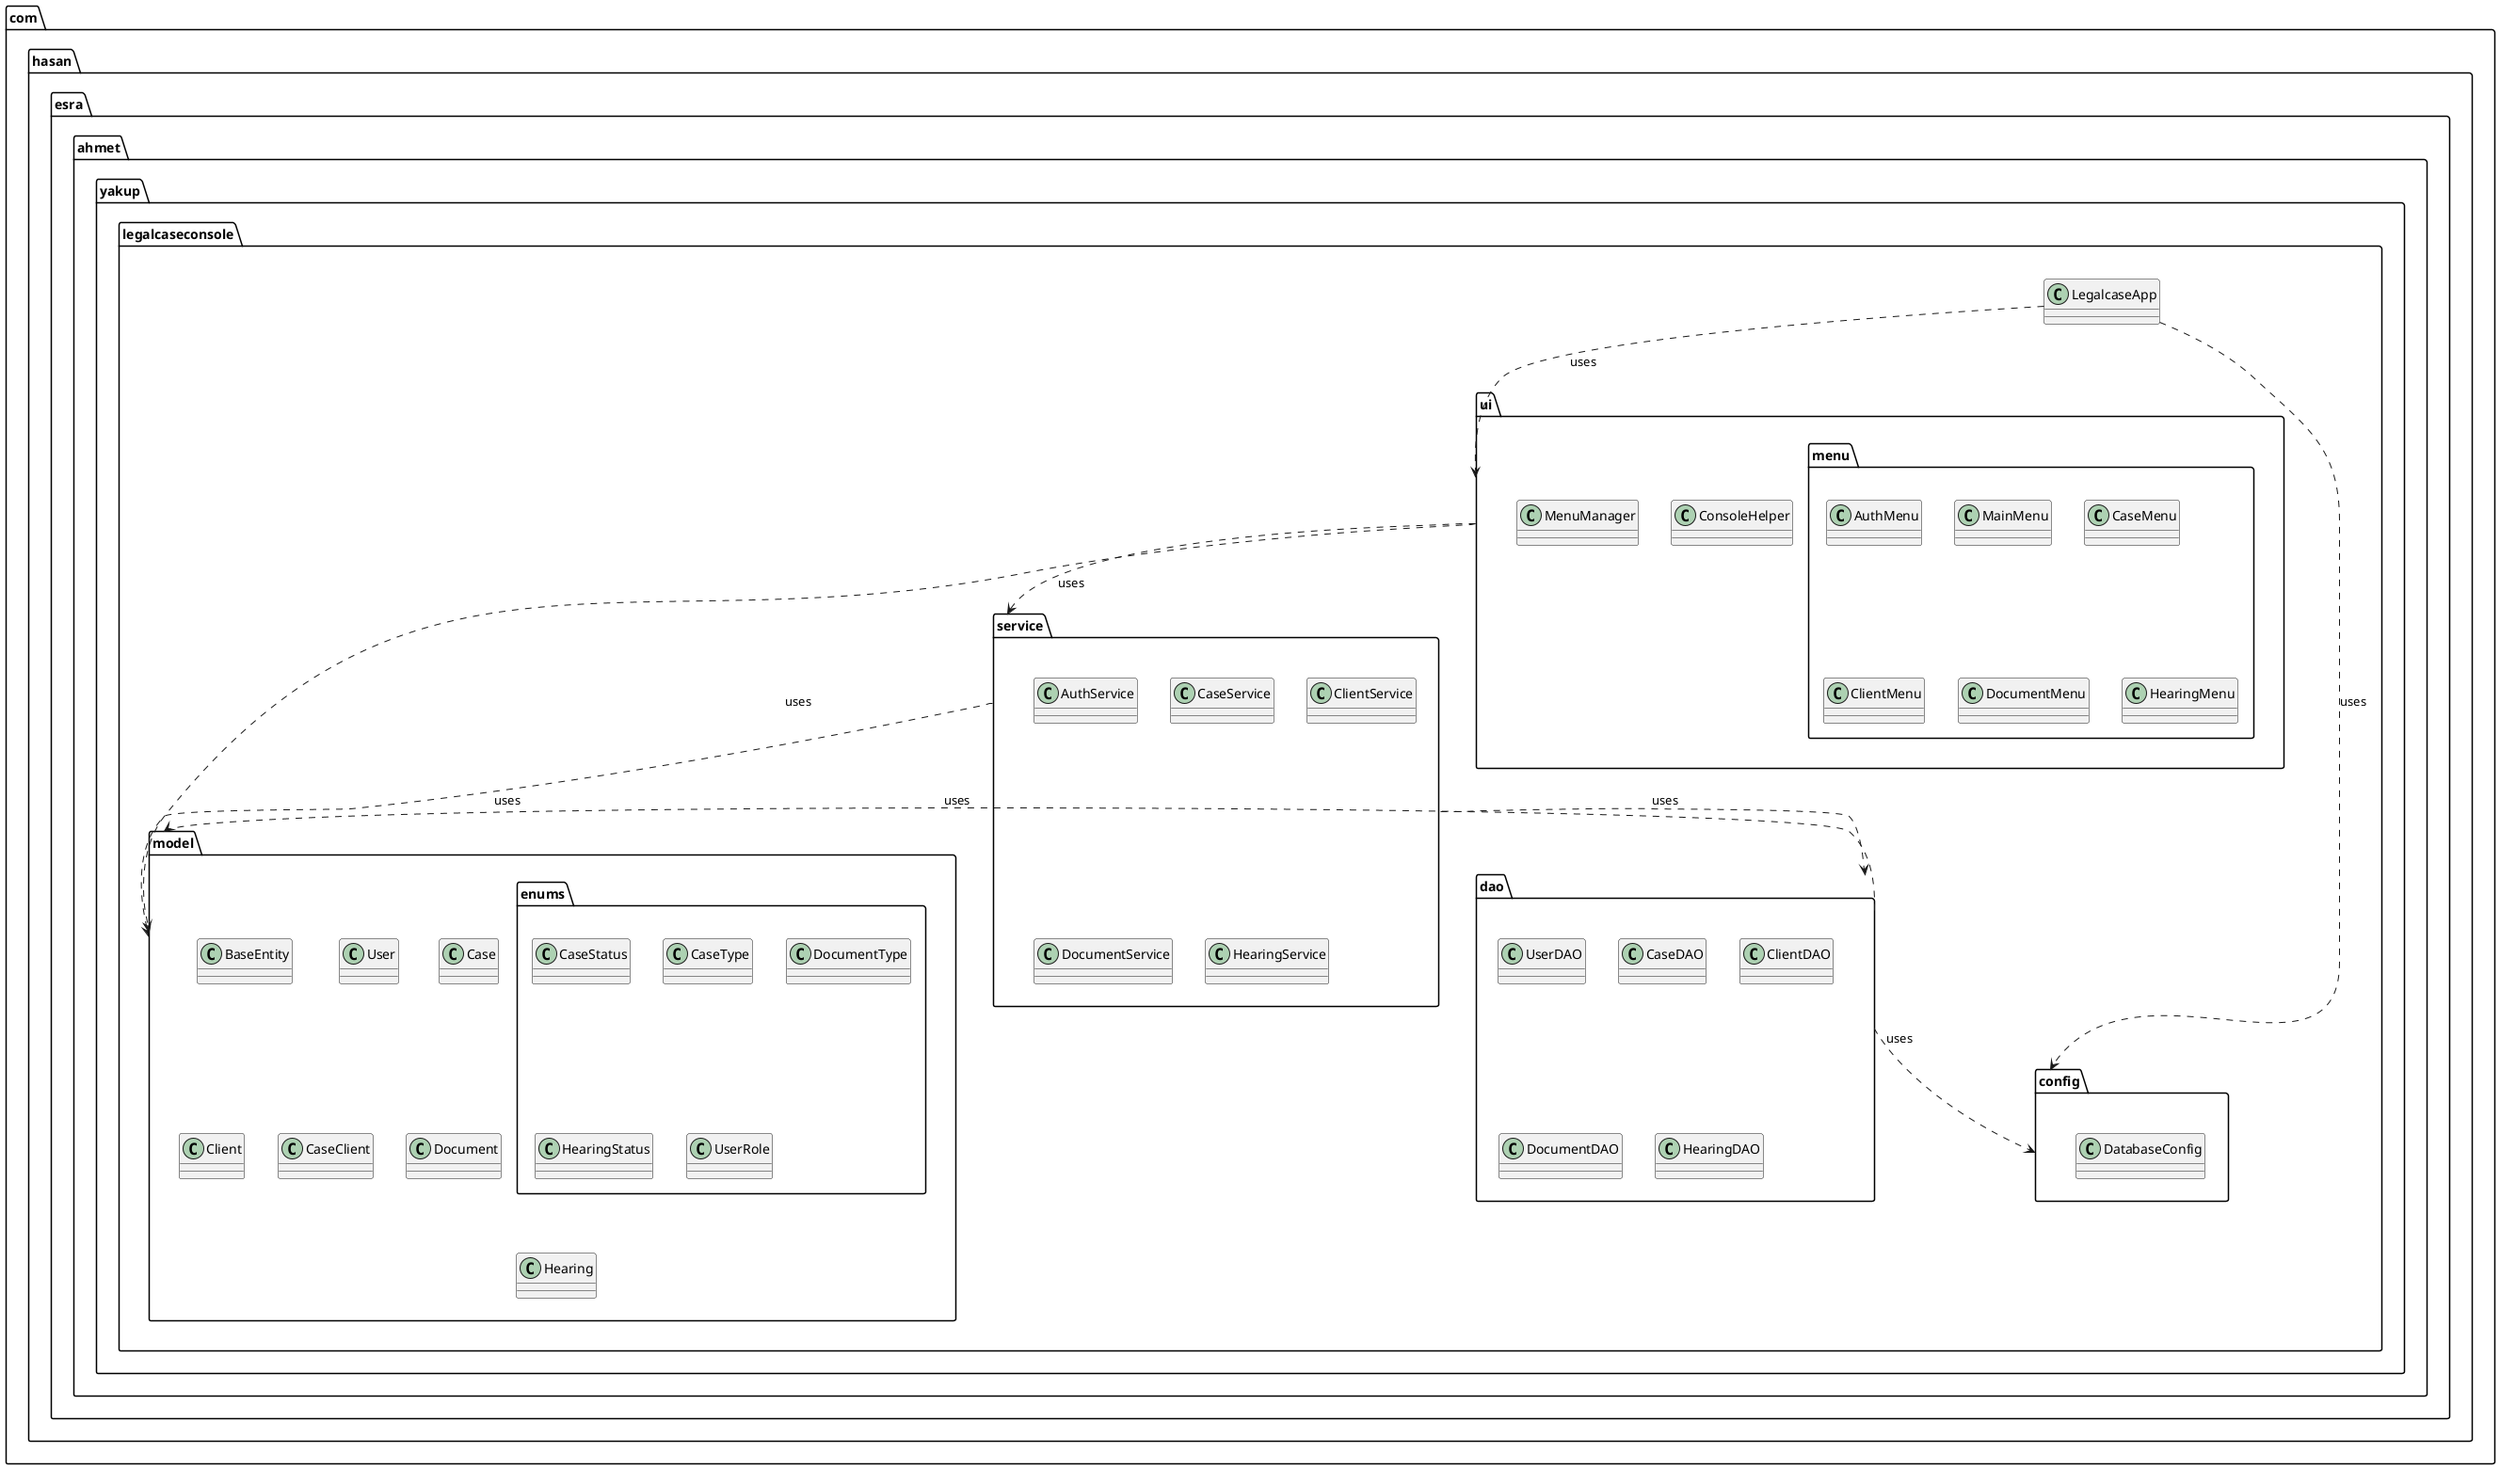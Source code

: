 @startuml Package Diagram

package "com.hasan.esra.ahmet.yakup.legalcaseconsole" {
  package "model" {
    package "enums" {
      class CaseStatus
      class CaseType
      class DocumentType
      class HearingStatus
      class UserRole
    }
    
    class BaseEntity
    class User
    class Case
    class Client
    class CaseClient
    class Document
    class Hearing
  }
  
  package "dao" {
    class UserDAO
    class CaseDAO
    class ClientDAO
    class DocumentDAO
    class HearingDAO
  }
  
  package "service" {
    class AuthService
    class CaseService
    class ClientService
    class DocumentService
    class HearingService
  }
  
  package "ui" {
    class ConsoleHelper
    class MenuManager
    
    package "menu" {
      class AuthMenu
      class MainMenu
      class CaseMenu
      class ClientMenu
      class DocumentMenu
      class HearingMenu
    }
  }
  
  package "config" {
    class DatabaseConfig
  }
  
  class LegalcaseApp
}

' Package dependencies
ui ..> service : uses
service ..> dao : uses
dao ..> model : uses
ui ..> model : uses
service ..> model : uses
LegalcaseApp ..> ui : uses
LegalcaseApp ..> config : uses
dao ..> config : uses

@enduml
